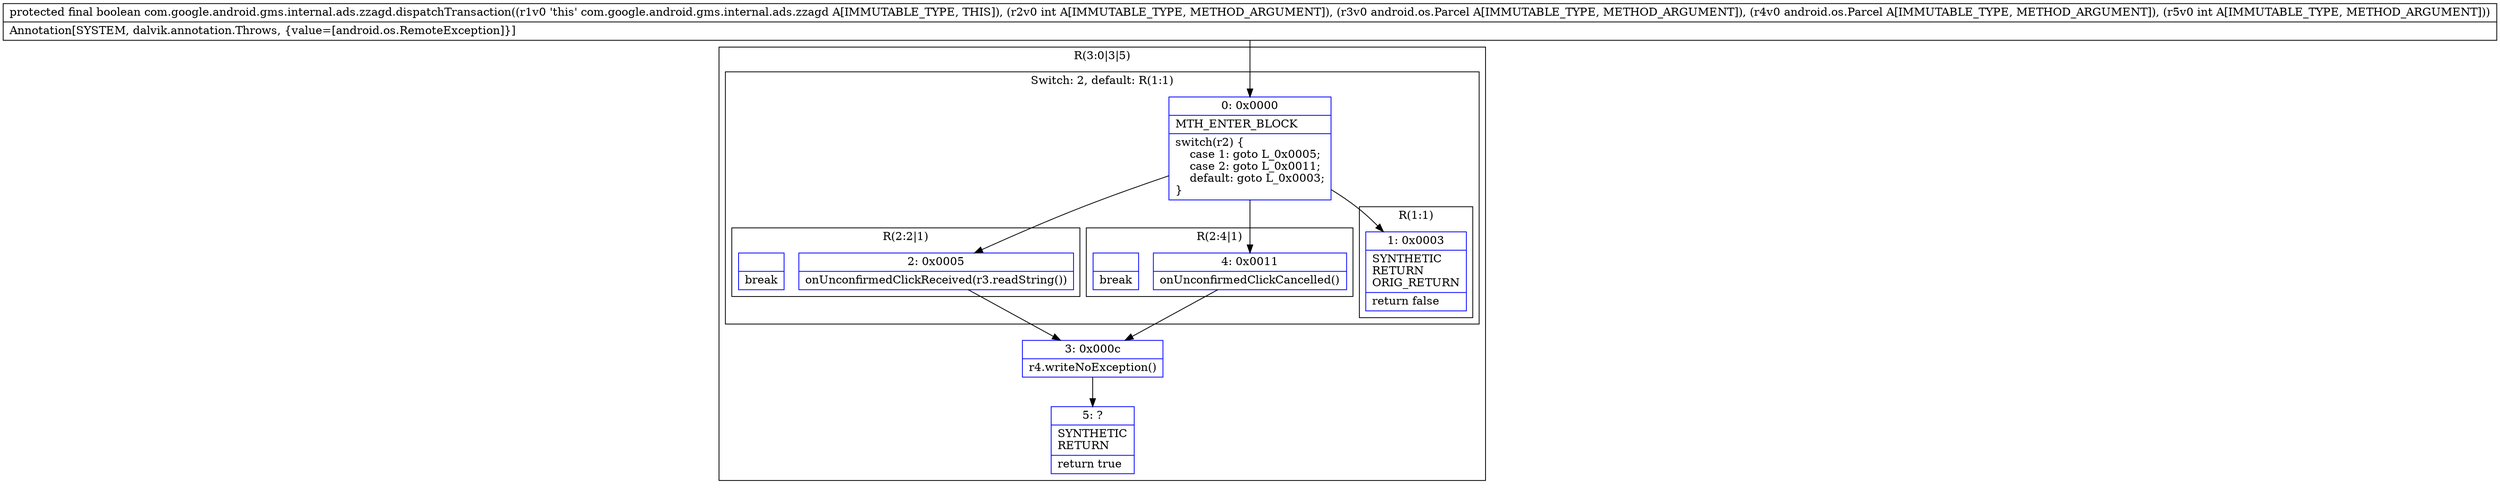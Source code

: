 digraph "CFG forcom.google.android.gms.internal.ads.zzagd.dispatchTransaction(ILandroid\/os\/Parcel;Landroid\/os\/Parcel;I)Z" {
subgraph cluster_Region_268435052 {
label = "R(3:0|3|5)";
node [shape=record,color=blue];
subgraph cluster_SwitchRegion_285406253 {
label = "Switch: 2, default: R(1:1)";
node [shape=record,color=blue];
Node_0 [shape=record,label="{0\:\ 0x0000|MTH_ENTER_BLOCK\l|switch(r2) \{\l    case 1: goto L_0x0005;\l    case 2: goto L_0x0011;\l    default: goto L_0x0003;\l\}\l}"];
subgraph cluster_Region_17710218 {
label = "R(2:2|1)";
node [shape=record,color=blue];
Node_2 [shape=record,label="{2\:\ 0x0005|onUnconfirmedClickReceived(r3.readString())\l}"];
Node_InsnContainer_1181270336 [shape=record,label="{|break\l}"];
}
subgraph cluster_Region_915692415 {
label = "R(2:4|1)";
node [shape=record,color=blue];
Node_4 [shape=record,label="{4\:\ 0x0011|onUnconfirmedClickCancelled()\l}"];
Node_InsnContainer_808546844 [shape=record,label="{|break\l}"];
}
subgraph cluster_Region_1085006588 {
label = "R(1:1)";
node [shape=record,color=blue];
Node_1 [shape=record,label="{1\:\ 0x0003|SYNTHETIC\lRETURN\lORIG_RETURN\l|return false\l}"];
}
}
Node_3 [shape=record,label="{3\:\ 0x000c|r4.writeNoException()\l}"];
Node_5 [shape=record,label="{5\:\ ?|SYNTHETIC\lRETURN\l|return true\l}"];
}
MethodNode[shape=record,label="{protected final boolean com.google.android.gms.internal.ads.zzagd.dispatchTransaction((r1v0 'this' com.google.android.gms.internal.ads.zzagd A[IMMUTABLE_TYPE, THIS]), (r2v0 int A[IMMUTABLE_TYPE, METHOD_ARGUMENT]), (r3v0 android.os.Parcel A[IMMUTABLE_TYPE, METHOD_ARGUMENT]), (r4v0 android.os.Parcel A[IMMUTABLE_TYPE, METHOD_ARGUMENT]), (r5v0 int A[IMMUTABLE_TYPE, METHOD_ARGUMENT]))  | Annotation[SYSTEM, dalvik.annotation.Throws, \{value=[android.os.RemoteException]\}]\l}"];
MethodNode -> Node_0;
Node_0 -> Node_1;
Node_0 -> Node_2;
Node_0 -> Node_4;
Node_2 -> Node_3;
Node_4 -> Node_3;
Node_3 -> Node_5;
}

